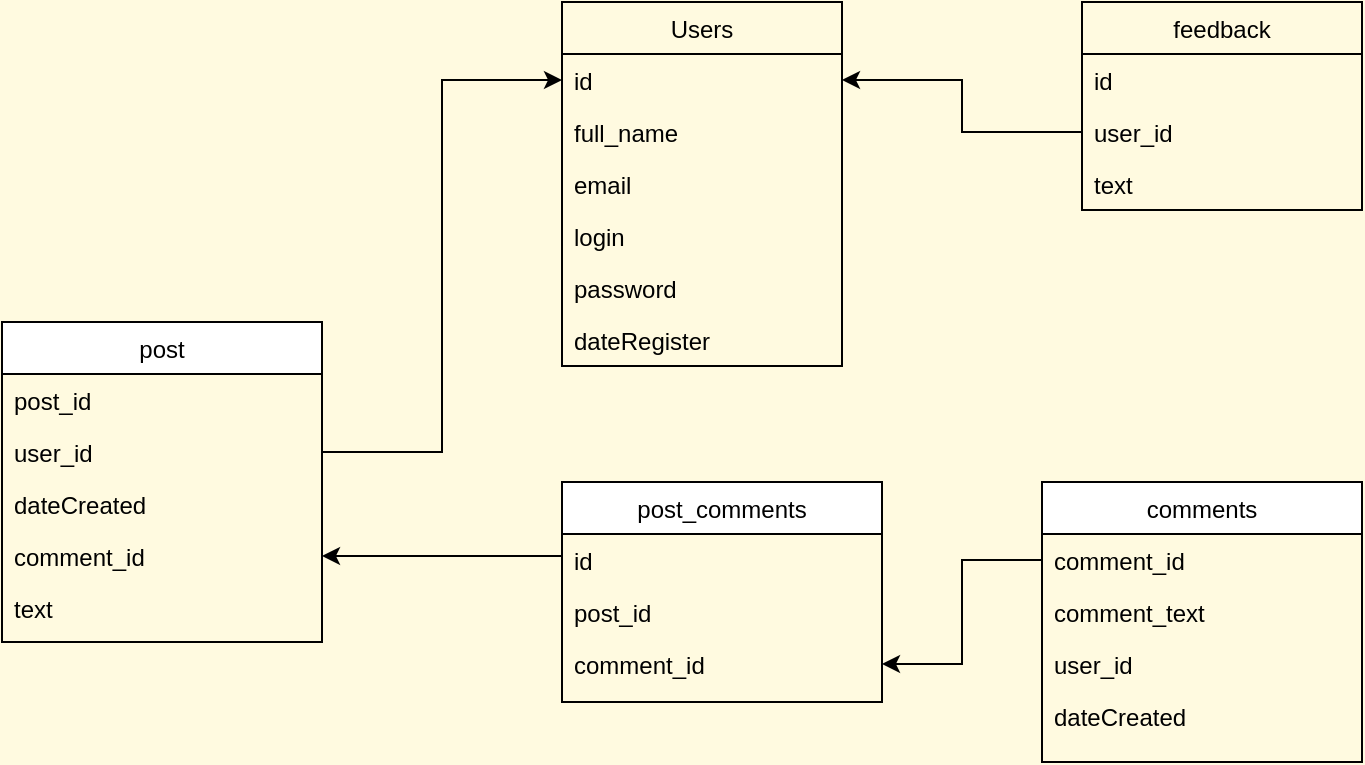 <mxfile version="14.4.2" type="device"><diagram id="BQe2rI-tkOfqKuCFdzQ-" name="Page-1"><mxGraphModel dx="1673" dy="967" grid="1" gridSize="10" guides="1" tooltips="1" connect="1" arrows="1" fold="1" page="1" pageScale="1" pageWidth="1169" pageHeight="827" background="#FFFAE0" math="0" shadow="0"><root><mxCell id="0"/><mxCell id="1" parent="0"/><mxCell id="-G5yYp364JWKINKwnZ9s-2" value="Users" style="swimlane;fontStyle=0;childLayout=stackLayout;horizontal=1;startSize=26;fillColor=none;horizontalStack=0;resizeParent=1;resizeParentMax=0;resizeLast=0;collapsible=1;marginBottom=0;" parent="1" vertex="1"><mxGeometry x="400" y="160" width="140" height="182" as="geometry"/></mxCell><mxCell id="-G5yYp364JWKINKwnZ9s-3" value="id" style="text;strokeColor=none;fillColor=none;align=left;verticalAlign=top;spacingLeft=4;spacingRight=4;overflow=hidden;rotatable=0;points=[[0,0.5],[1,0.5]];portConstraint=eastwest;" parent="-G5yYp364JWKINKwnZ9s-2" vertex="1"><mxGeometry y="26" width="140" height="26" as="geometry"/></mxCell><mxCell id="-G5yYp364JWKINKwnZ9s-4" value="full_name" style="text;strokeColor=none;fillColor=none;align=left;verticalAlign=top;spacingLeft=4;spacingRight=4;overflow=hidden;rotatable=0;points=[[0,0.5],[1,0.5]];portConstraint=eastwest;" parent="-G5yYp364JWKINKwnZ9s-2" vertex="1"><mxGeometry y="52" width="140" height="26" as="geometry"/></mxCell><mxCell id="-G5yYp364JWKINKwnZ9s-5" value="email" style="text;strokeColor=none;fillColor=none;align=left;verticalAlign=top;spacingLeft=4;spacingRight=4;overflow=hidden;rotatable=0;points=[[0,0.5],[1,0.5]];portConstraint=eastwest;" parent="-G5yYp364JWKINKwnZ9s-2" vertex="1"><mxGeometry y="78" width="140" height="26" as="geometry"/></mxCell><mxCell id="-G5yYp364JWKINKwnZ9s-7" value="login" style="text;strokeColor=none;fillColor=none;align=left;verticalAlign=top;spacingLeft=4;spacingRight=4;overflow=hidden;rotatable=0;points=[[0,0.5],[1,0.5]];portConstraint=eastwest;" parent="-G5yYp364JWKINKwnZ9s-2" vertex="1"><mxGeometry y="104" width="140" height="26" as="geometry"/></mxCell><mxCell id="-G5yYp364JWKINKwnZ9s-6" value="password" style="text;strokeColor=none;fillColor=none;align=left;verticalAlign=top;spacingLeft=4;spacingRight=4;overflow=hidden;rotatable=0;points=[[0,0.5],[1,0.5]];portConstraint=eastwest;" parent="-G5yYp364JWKINKwnZ9s-2" vertex="1"><mxGeometry y="130" width="140" height="26" as="geometry"/></mxCell><mxCell id="-G5yYp364JWKINKwnZ9s-8" value="dateRegister" style="text;strokeColor=none;fillColor=none;align=left;verticalAlign=top;spacingLeft=4;spacingRight=4;overflow=hidden;rotatable=0;points=[[0,0.5],[1,0.5]];portConstraint=eastwest;" parent="-G5yYp364JWKINKwnZ9s-2" vertex="1"><mxGeometry y="156" width="140" height="26" as="geometry"/></mxCell><mxCell id="-G5yYp364JWKINKwnZ9s-9" value="feedback" style="swimlane;fontStyle=0;childLayout=stackLayout;horizontal=1;startSize=26;fillColor=none;horizontalStack=0;resizeParent=1;resizeParentMax=0;resizeLast=0;collapsible=1;marginBottom=0;" parent="1" vertex="1"><mxGeometry x="660" y="160" width="140" height="104" as="geometry"/></mxCell><mxCell id="-G5yYp364JWKINKwnZ9s-10" value="id" style="text;strokeColor=none;fillColor=none;align=left;verticalAlign=top;spacingLeft=4;spacingRight=4;overflow=hidden;rotatable=0;points=[[0,0.5],[1,0.5]];portConstraint=eastwest;" parent="-G5yYp364JWKINKwnZ9s-9" vertex="1"><mxGeometry y="26" width="140" height="26" as="geometry"/></mxCell><mxCell id="-G5yYp364JWKINKwnZ9s-11" value="user_id" style="text;strokeColor=none;fillColor=none;align=left;verticalAlign=top;spacingLeft=4;spacingRight=4;overflow=hidden;rotatable=0;points=[[0,0.5],[1,0.5]];portConstraint=eastwest;" parent="-G5yYp364JWKINKwnZ9s-9" vertex="1"><mxGeometry y="52" width="140" height="26" as="geometry"/></mxCell><mxCell id="-G5yYp364JWKINKwnZ9s-12" value="text" style="text;strokeColor=none;fillColor=none;align=left;verticalAlign=top;spacingLeft=4;spacingRight=4;overflow=hidden;rotatable=0;points=[[0,0.5],[1,0.5]];portConstraint=eastwest;" parent="-G5yYp364JWKINKwnZ9s-9" vertex="1"><mxGeometry y="78" width="140" height="26" as="geometry"/></mxCell><mxCell id="-G5yYp364JWKINKwnZ9s-16" style="edgeStyle=orthogonalEdgeStyle;rounded=0;orthogonalLoop=1;jettySize=auto;html=1;entryX=1;entryY=0.5;entryDx=0;entryDy=0;" parent="1" source="-G5yYp364JWKINKwnZ9s-11" target="-G5yYp364JWKINKwnZ9s-3" edge="1"><mxGeometry relative="1" as="geometry"/></mxCell><mxCell id="dkC-U-VIDOOu7TDibM2d-1" value="post&#10;" style="swimlane;fontStyle=0;align=center;verticalAlign=top;childLayout=stackLayout;horizontal=1;startSize=26;horizontalStack=0;resizeParent=1;resizeLast=0;collapsible=1;marginBottom=0;rounded=0;shadow=0;strokeWidth=1;" vertex="1" parent="1"><mxGeometry x="120" y="320" width="160" height="160" as="geometry"><mxRectangle x="230" y="140" width="160" height="26" as="alternateBounds"/></mxGeometry></mxCell><mxCell id="dkC-U-VIDOOu7TDibM2d-2" value="post_id&#10;" style="text;align=left;verticalAlign=top;spacingLeft=4;spacingRight=4;overflow=hidden;rotatable=0;points=[[0,0.5],[1,0.5]];portConstraint=eastwest;" vertex="1" parent="dkC-U-VIDOOu7TDibM2d-1"><mxGeometry y="26" width="160" height="26" as="geometry"/></mxCell><mxCell id="dkC-U-VIDOOu7TDibM2d-3" value="user_id" style="text;align=left;verticalAlign=top;spacingLeft=4;spacingRight=4;overflow=hidden;rotatable=0;points=[[0,0.5],[1,0.5]];portConstraint=eastwest;rounded=0;shadow=0;html=0;" vertex="1" parent="dkC-U-VIDOOu7TDibM2d-1"><mxGeometry y="52" width="160" height="26" as="geometry"/></mxCell><mxCell id="dkC-U-VIDOOu7TDibM2d-4" value="dateCreated" style="text;align=left;verticalAlign=top;spacingLeft=4;spacingRight=4;overflow=hidden;rotatable=0;points=[[0,0.5],[1,0.5]];portConstraint=eastwest;rounded=0;shadow=0;html=0;" vertex="1" parent="dkC-U-VIDOOu7TDibM2d-1"><mxGeometry y="78" width="160" height="26" as="geometry"/></mxCell><mxCell id="dkC-U-VIDOOu7TDibM2d-5" value="comment_id&#10;" style="text;align=left;verticalAlign=top;spacingLeft=4;spacingRight=4;overflow=hidden;rotatable=0;points=[[0,0.5],[1,0.5]];portConstraint=eastwest;rounded=0;shadow=0;html=0;" vertex="1" parent="dkC-U-VIDOOu7TDibM2d-1"><mxGeometry y="104" width="160" height="26" as="geometry"/></mxCell><mxCell id="dkC-U-VIDOOu7TDibM2d-9" value="text" style="text;align=left;verticalAlign=top;spacingLeft=4;spacingRight=4;overflow=hidden;rotatable=0;points=[[0,0.5],[1,0.5]];portConstraint=eastwest;rounded=0;shadow=0;html=0;" vertex="1" parent="dkC-U-VIDOOu7TDibM2d-1"><mxGeometry y="130" width="160" height="26" as="geometry"/></mxCell><mxCell id="dkC-U-VIDOOu7TDibM2d-11" style="edgeStyle=orthogonalEdgeStyle;rounded=0;orthogonalLoop=1;jettySize=auto;html=1;entryX=0;entryY=0.5;entryDx=0;entryDy=0;" edge="1" parent="1" source="dkC-U-VIDOOu7TDibM2d-3" target="-G5yYp364JWKINKwnZ9s-3"><mxGeometry relative="1" as="geometry"/></mxCell><mxCell id="dkC-U-VIDOOu7TDibM2d-12" value="post_comments" style="swimlane;fontStyle=0;align=center;verticalAlign=top;childLayout=stackLayout;horizontal=1;startSize=26;horizontalStack=0;resizeParent=1;resizeLast=0;collapsible=1;marginBottom=0;rounded=0;shadow=0;strokeWidth=1;" vertex="1" parent="1"><mxGeometry x="400" y="400" width="160" height="110" as="geometry"><mxRectangle x="550" y="140" width="160" height="26" as="alternateBounds"/></mxGeometry></mxCell><mxCell id="dkC-U-VIDOOu7TDibM2d-13" value="id" style="text;align=left;verticalAlign=top;spacingLeft=4;spacingRight=4;overflow=hidden;rotatable=0;points=[[0,0.5],[1,0.5]];portConstraint=eastwest;" vertex="1" parent="dkC-U-VIDOOu7TDibM2d-12"><mxGeometry y="26" width="160" height="26" as="geometry"/></mxCell><mxCell id="dkC-U-VIDOOu7TDibM2d-14" value="post_id" style="text;align=left;verticalAlign=top;spacingLeft=4;spacingRight=4;overflow=hidden;rotatable=0;points=[[0,0.5],[1,0.5]];portConstraint=eastwest;rounded=0;shadow=0;html=0;" vertex="1" parent="dkC-U-VIDOOu7TDibM2d-12"><mxGeometry y="52" width="160" height="26" as="geometry"/></mxCell><mxCell id="dkC-U-VIDOOu7TDibM2d-15" value="comment_id" style="text;align=left;verticalAlign=top;spacingLeft=4;spacingRight=4;overflow=hidden;rotatable=0;points=[[0,0.5],[1,0.5]];portConstraint=eastwest;rounded=0;shadow=0;html=0;" vertex="1" parent="dkC-U-VIDOOu7TDibM2d-12"><mxGeometry y="78" width="160" height="26" as="geometry"/></mxCell><mxCell id="dkC-U-VIDOOu7TDibM2d-16" value="comments" style="swimlane;fontStyle=0;align=center;verticalAlign=top;childLayout=stackLayout;horizontal=1;startSize=26;horizontalStack=0;resizeParent=1;resizeLast=0;collapsible=1;marginBottom=0;rounded=0;shadow=0;strokeWidth=1;" vertex="1" parent="1"><mxGeometry x="640" y="400" width="160" height="140" as="geometry"><mxRectangle x="550" y="140" width="160" height="26" as="alternateBounds"/></mxGeometry></mxCell><mxCell id="dkC-U-VIDOOu7TDibM2d-17" value="comment_id" style="text;align=left;verticalAlign=top;spacingLeft=4;spacingRight=4;overflow=hidden;rotatable=0;points=[[0,0.5],[1,0.5]];portConstraint=eastwest;" vertex="1" parent="dkC-U-VIDOOu7TDibM2d-16"><mxGeometry y="26" width="160" height="26" as="geometry"/></mxCell><mxCell id="dkC-U-VIDOOu7TDibM2d-18" value="comment_text" style="text;align=left;verticalAlign=top;spacingLeft=4;spacingRight=4;overflow=hidden;rotatable=0;points=[[0,0.5],[1,0.5]];portConstraint=eastwest;rounded=0;shadow=0;html=0;" vertex="1" parent="dkC-U-VIDOOu7TDibM2d-16"><mxGeometry y="52" width="160" height="26" as="geometry"/></mxCell><mxCell id="dkC-U-VIDOOu7TDibM2d-19" value="user_id" style="text;align=left;verticalAlign=top;spacingLeft=4;spacingRight=4;overflow=hidden;rotatable=0;points=[[0,0.5],[1,0.5]];portConstraint=eastwest;rounded=0;shadow=0;html=0;" vertex="1" parent="dkC-U-VIDOOu7TDibM2d-16"><mxGeometry y="78" width="160" height="26" as="geometry"/></mxCell><mxCell id="dkC-U-VIDOOu7TDibM2d-21" value="dateCreated" style="text;align=left;verticalAlign=top;spacingLeft=4;spacingRight=4;overflow=hidden;rotatable=0;points=[[0,0.5],[1,0.5]];portConstraint=eastwest;rounded=0;shadow=0;html=0;" vertex="1" parent="dkC-U-VIDOOu7TDibM2d-16"><mxGeometry y="104" width="160" height="26" as="geometry"/></mxCell><mxCell id="dkC-U-VIDOOu7TDibM2d-22" style="edgeStyle=orthogonalEdgeStyle;rounded=0;orthogonalLoop=1;jettySize=auto;html=1;" edge="1" parent="1" source="dkC-U-VIDOOu7TDibM2d-17" target="dkC-U-VIDOOu7TDibM2d-15"><mxGeometry relative="1" as="geometry"/></mxCell><mxCell id="dkC-U-VIDOOu7TDibM2d-28" style="edgeStyle=orthogonalEdgeStyle;rounded=0;orthogonalLoop=1;jettySize=auto;html=1;entryX=1;entryY=0.5;entryDx=0;entryDy=0;" edge="1" parent="1" source="dkC-U-VIDOOu7TDibM2d-13" target="dkC-U-VIDOOu7TDibM2d-5"><mxGeometry relative="1" as="geometry"><Array as="points"><mxPoint x="350" y="437"/><mxPoint x="350" y="437"/></Array></mxGeometry></mxCell></root></mxGraphModel></diagram></mxfile>
